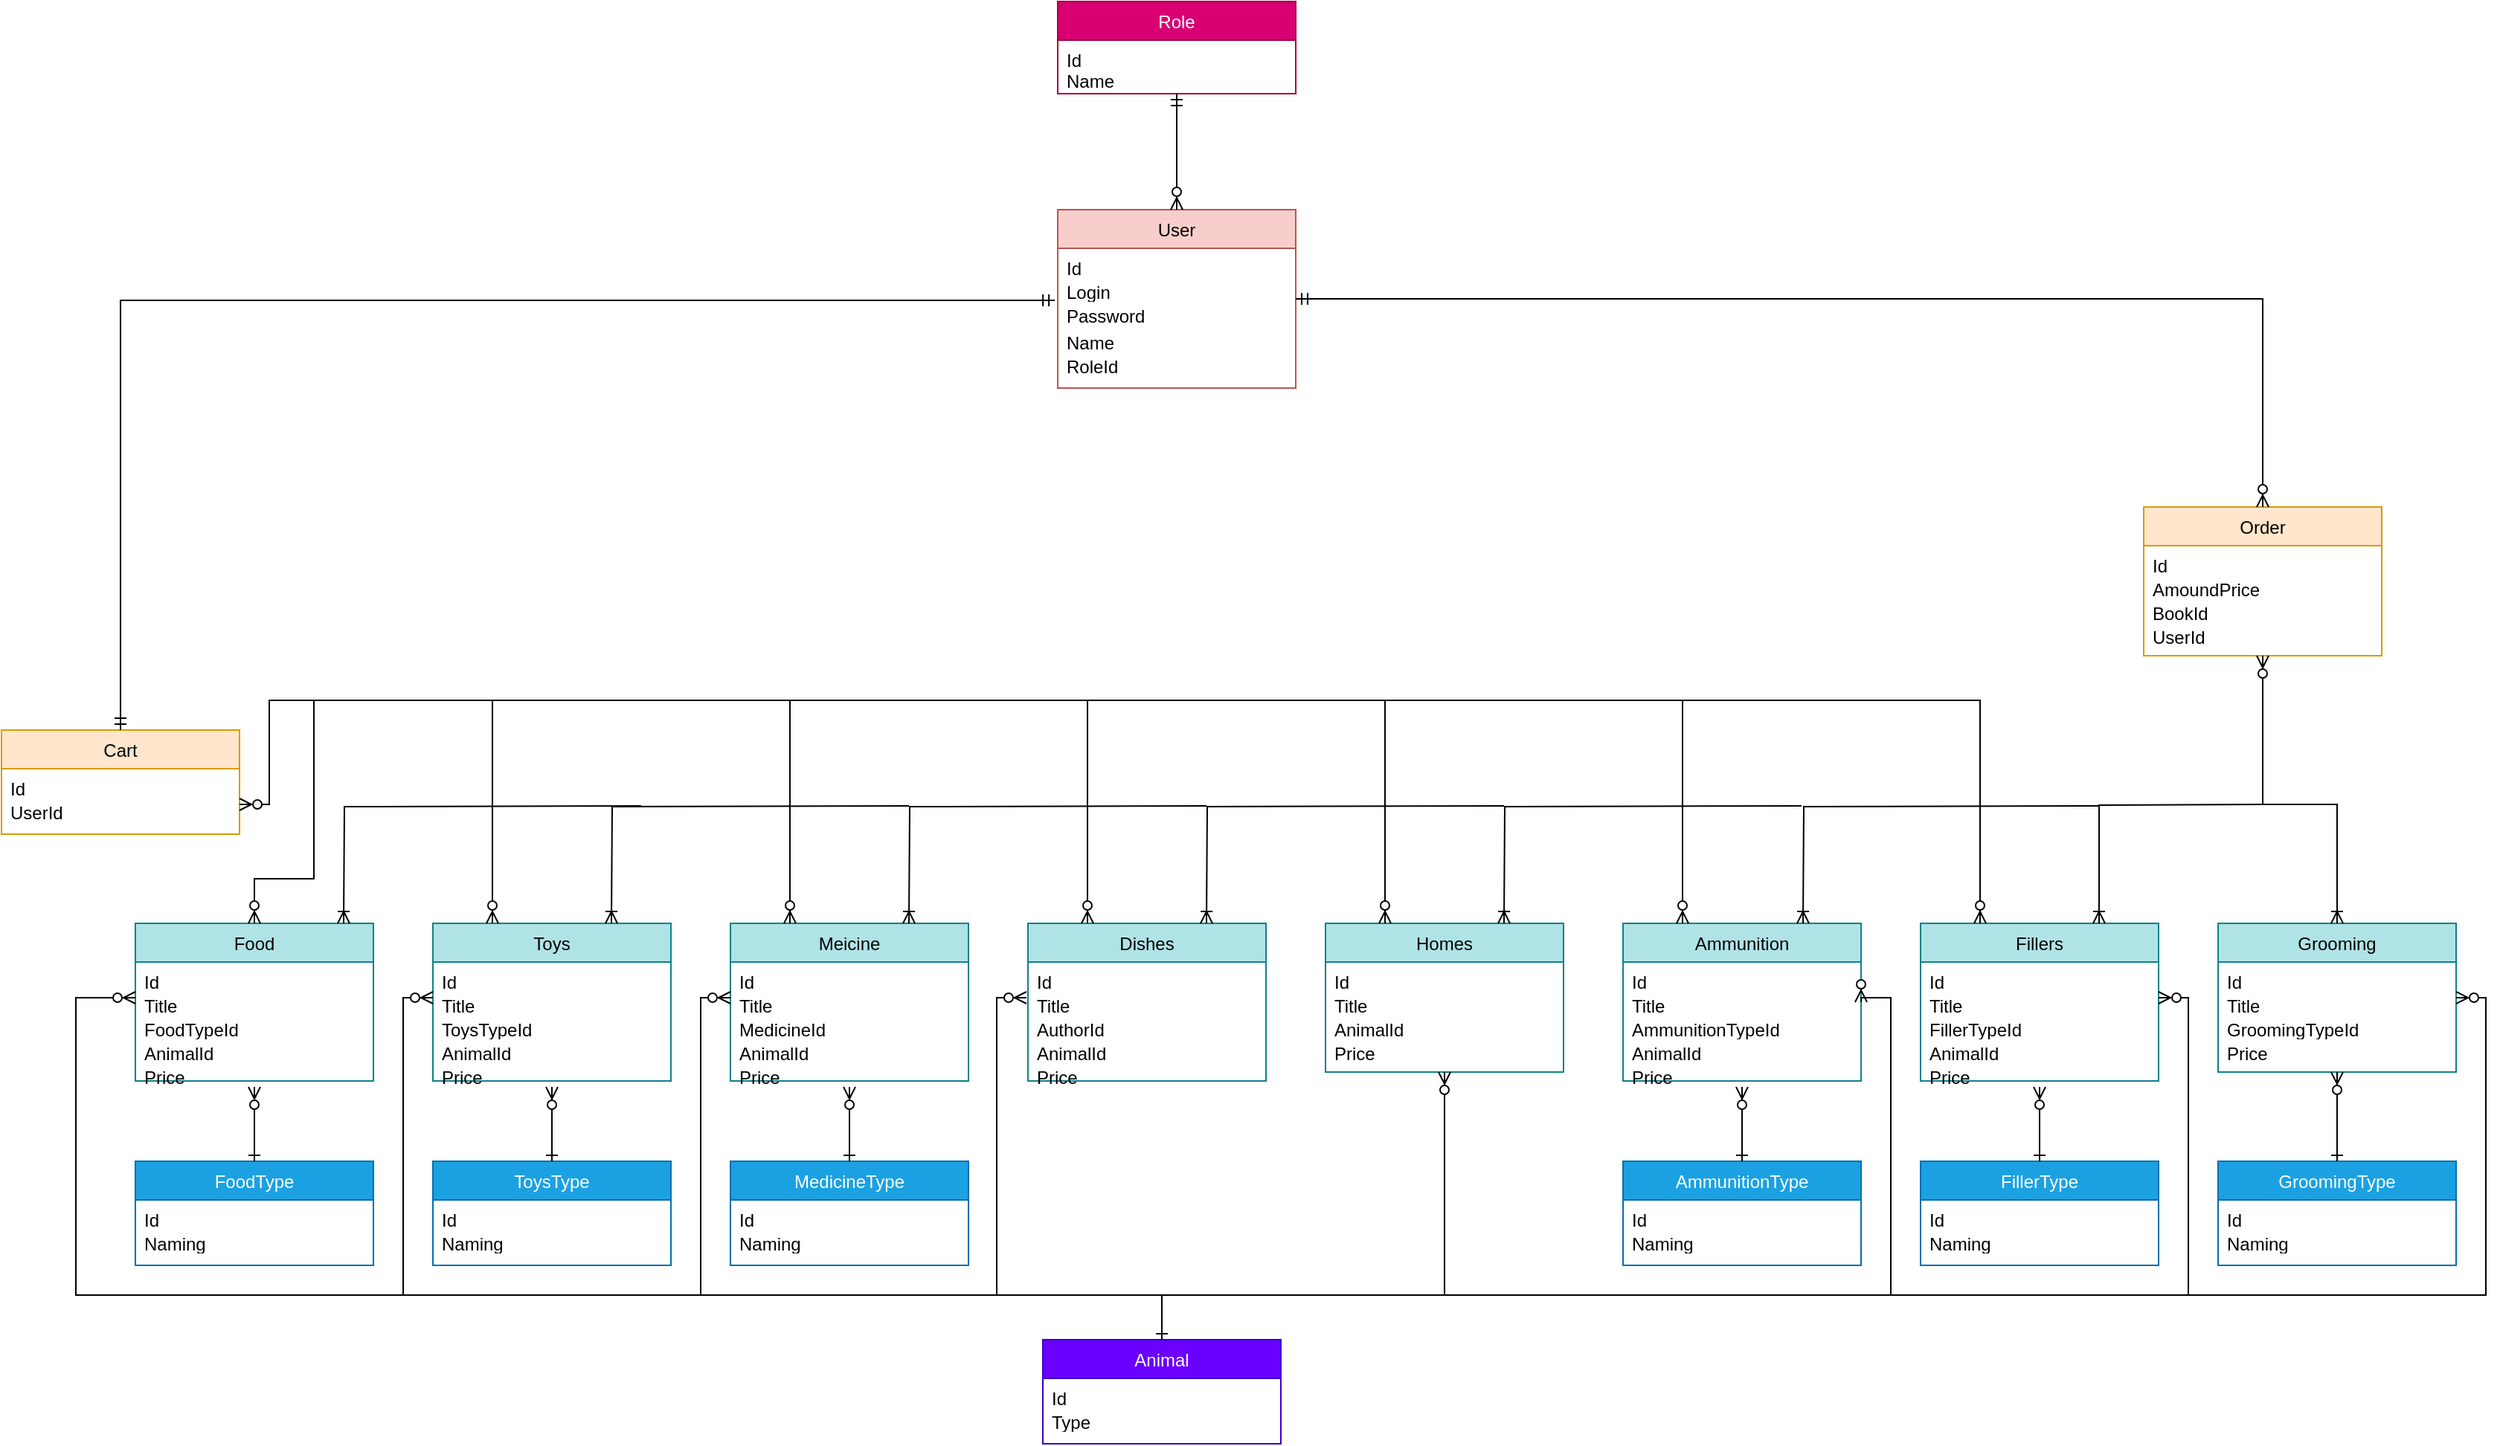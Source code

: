 <mxfile version="21.7.5" type="device">
  <diagram id="C5RBs43oDa-KdzZeNtuy" name="Page-1">
    <mxGraphModel dx="1369" dy="780" grid="1" gridSize="10" guides="1" tooltips="1" connect="1" arrows="1" fold="1" page="1" pageScale="1" pageWidth="827" pageHeight="1169" math="0" shadow="0">
      <root>
        <mxCell id="WIyWlLk6GJQsqaUBKTNV-0" />
        <mxCell id="WIyWlLk6GJQsqaUBKTNV-1" parent="WIyWlLk6GJQsqaUBKTNV-0" />
        <mxCell id="6qb5WNMlD2U8E1ZsG0e4-30" value="User" style="swimlane;fontStyle=0;align=center;verticalAlign=top;childLayout=stackLayout;horizontal=1;startSize=26;horizontalStack=0;resizeParent=1;resizeLast=0;collapsible=1;marginBottom=0;rounded=0;shadow=0;strokeWidth=1;fillColor=#f8cecc;strokeColor=#b85450;" parent="WIyWlLk6GJQsqaUBKTNV-1" vertex="1">
          <mxGeometry x="740" y="320" width="160" height="120" as="geometry">
            <mxRectangle x="740" y="320" width="160" height="26" as="alternateBounds" />
          </mxGeometry>
        </mxCell>
        <mxCell id="6qb5WNMlD2U8E1ZsG0e4-32" value="Id" style="text;align=left;verticalAlign=top;spacingLeft=4;spacingRight=4;overflow=hidden;rotatable=0;points=[[0,0.5],[1,0.5]];portConstraint=eastwest;rounded=0;shadow=0;html=0;" parent="6qb5WNMlD2U8E1ZsG0e4-30" vertex="1">
          <mxGeometry y="26" width="160" height="16" as="geometry" />
        </mxCell>
        <mxCell id="w7qyRYWylFQH-fB0Ga35-0" value="Login &#xa;" style="text;align=left;verticalAlign=top;spacingLeft=4;spacingRight=4;overflow=hidden;rotatable=0;points=[[0,0.5],[1,0.5]];portConstraint=eastwest;rounded=0;shadow=0;html=0;" parent="6qb5WNMlD2U8E1ZsG0e4-30" vertex="1">
          <mxGeometry y="42" width="160" height="16" as="geometry" />
        </mxCell>
        <mxCell id="6qb5WNMlD2U8E1ZsG0e4-33" value="Password " style="text;align=left;verticalAlign=top;spacingLeft=4;spacingRight=4;overflow=hidden;rotatable=0;points=[[0,0.5],[1,0.5]];portConstraint=eastwest;rounded=0;shadow=0;html=0;" parent="6qb5WNMlD2U8E1ZsG0e4-30" vertex="1">
          <mxGeometry y="58" width="160" height="18" as="geometry" />
        </mxCell>
        <mxCell id="6qb5WNMlD2U8E1ZsG0e4-31" value="Name " style="text;align=left;verticalAlign=top;spacingLeft=4;spacingRight=4;overflow=hidden;rotatable=0;points=[[0,0.5],[1,0.5]];portConstraint=eastwest;" parent="6qb5WNMlD2U8E1ZsG0e4-30" vertex="1">
          <mxGeometry y="76" width="160" height="16" as="geometry" />
        </mxCell>
        <mxCell id="fyuA9UxaWJt7U_arlxt_-5" value="RoleId&#xa;" style="text;align=left;verticalAlign=top;spacingLeft=4;spacingRight=4;overflow=hidden;rotatable=0;points=[[0,0.5],[1,0.5]];portConstraint=eastwest;" parent="6qb5WNMlD2U8E1ZsG0e4-30" vertex="1">
          <mxGeometry y="92" width="160" height="16" as="geometry" />
        </mxCell>
        <mxCell id="w7qyRYWylFQH-fB0Ga35-13" value="Order" style="swimlane;fontStyle=0;align=center;verticalAlign=top;childLayout=stackLayout;horizontal=1;startSize=26;horizontalStack=0;resizeParent=1;resizeLast=0;collapsible=1;marginBottom=0;rounded=0;shadow=0;strokeWidth=1;fillColor=#ffe6cc;strokeColor=#d79b00;" parent="WIyWlLk6GJQsqaUBKTNV-1" vertex="1">
          <mxGeometry x="1470" y="520" width="160" height="100" as="geometry">
            <mxRectangle x="520" y="499" width="160" height="26" as="alternateBounds" />
          </mxGeometry>
        </mxCell>
        <mxCell id="w7qyRYWylFQH-fB0Ga35-14" value="Id" style="text;align=left;verticalAlign=top;spacingLeft=4;spacingRight=4;overflow=hidden;rotatable=0;points=[[0,0.5],[1,0.5]];portConstraint=eastwest;rounded=0;shadow=0;html=0;" parent="w7qyRYWylFQH-fB0Ga35-13" vertex="1">
          <mxGeometry y="26" width="160" height="16" as="geometry" />
        </mxCell>
        <mxCell id="w7qyRYWylFQH-fB0Ga35-15" value="AmoundPrice" style="text;align=left;verticalAlign=top;spacingLeft=4;spacingRight=4;overflow=hidden;rotatable=0;points=[[0,0.5],[1,0.5]];portConstraint=eastwest;rounded=0;shadow=0;html=0;" parent="w7qyRYWylFQH-fB0Ga35-13" vertex="1">
          <mxGeometry y="42" width="160" height="16" as="geometry" />
        </mxCell>
        <mxCell id="w7qyRYWylFQH-fB0Ga35-17" value="BookId" style="text;align=left;verticalAlign=top;spacingLeft=4;spacingRight=4;overflow=hidden;rotatable=0;points=[[0,0.5],[1,0.5]];portConstraint=eastwest;rounded=0;shadow=0;html=0;" parent="w7qyRYWylFQH-fB0Ga35-13" vertex="1">
          <mxGeometry y="58" width="160" height="16" as="geometry" />
        </mxCell>
        <mxCell id="w7qyRYWylFQH-fB0Ga35-18" value="UserId" style="text;align=left;verticalAlign=top;spacingLeft=4;spacingRight=4;overflow=hidden;rotatable=0;points=[[0,0.5],[1,0.5]];portConstraint=eastwest;rounded=0;shadow=0;html=0;" parent="w7qyRYWylFQH-fB0Ga35-13" vertex="1">
          <mxGeometry y="74" width="160" height="20" as="geometry" />
        </mxCell>
        <mxCell id="w7qyRYWylFQH-fB0Ga35-33" value="Food" style="swimlane;fontStyle=0;align=center;verticalAlign=top;childLayout=stackLayout;horizontal=1;startSize=26;horizontalStack=0;resizeParent=1;resizeLast=0;collapsible=1;marginBottom=0;rounded=0;shadow=0;strokeWidth=1;fillColor=#b0e3e6;strokeColor=#0e8088;" parent="WIyWlLk6GJQsqaUBKTNV-1" vertex="1">
          <mxGeometry x="120" y="800" width="160" height="106" as="geometry">
            <mxRectangle x="740" y="660" width="160" height="26" as="alternateBounds" />
          </mxGeometry>
        </mxCell>
        <mxCell id="w7qyRYWylFQH-fB0Ga35-34" value="Id" style="text;align=left;verticalAlign=top;spacingLeft=4;spacingRight=4;overflow=hidden;rotatable=0;points=[[0,0.5],[1,0.5]];portConstraint=eastwest;rounded=0;shadow=0;html=0;" parent="w7qyRYWylFQH-fB0Ga35-33" vertex="1">
          <mxGeometry y="26" width="160" height="16" as="geometry" />
        </mxCell>
        <mxCell id="w7qyRYWylFQH-fB0Ga35-35" value="Title" style="text;align=left;verticalAlign=top;spacingLeft=4;spacingRight=4;overflow=hidden;rotatable=0;points=[[0,0.5],[1,0.5]];portConstraint=eastwest;rounded=0;shadow=0;html=0;" parent="w7qyRYWylFQH-fB0Ga35-33" vertex="1">
          <mxGeometry y="42" width="160" height="16" as="geometry" />
        </mxCell>
        <mxCell id="w7qyRYWylFQH-fB0Ga35-36" value="FoodTypeId" style="text;align=left;verticalAlign=top;spacingLeft=4;spacingRight=4;overflow=hidden;rotatable=0;points=[[0,0.5],[1,0.5]];portConstraint=eastwest;rounded=0;shadow=0;html=0;" parent="w7qyRYWylFQH-fB0Ga35-33" vertex="1">
          <mxGeometry y="58" width="160" height="16" as="geometry" />
        </mxCell>
        <mxCell id="w7qyRYWylFQH-fB0Ga35-37" value="AnimalId" style="text;align=left;verticalAlign=top;spacingLeft=4;spacingRight=4;overflow=hidden;rotatable=0;points=[[0,0.5],[1,0.5]];portConstraint=eastwest;rounded=0;shadow=0;html=0;" parent="w7qyRYWylFQH-fB0Ga35-33" vertex="1">
          <mxGeometry y="74" width="160" height="16" as="geometry" />
        </mxCell>
        <mxCell id="VpY8d44TNYaPiwda6EWH-6" value="Price" style="text;align=left;verticalAlign=top;spacingLeft=4;spacingRight=4;overflow=hidden;rotatable=0;points=[[0,0.5],[1,0.5]];portConstraint=eastwest;rounded=0;shadow=0;html=0;" vertex="1" parent="w7qyRYWylFQH-fB0Ga35-33">
          <mxGeometry y="90" width="160" height="16" as="geometry" />
        </mxCell>
        <mxCell id="w7qyRYWylFQH-fB0Ga35-44" value="Cart" style="swimlane;fontStyle=0;align=center;verticalAlign=top;childLayout=stackLayout;horizontal=1;startSize=26;horizontalStack=0;resizeParent=1;resizeLast=0;collapsible=1;marginBottom=0;rounded=0;shadow=0;strokeWidth=1;fillColor=#ffe6cc;strokeColor=#d79b00;" parent="WIyWlLk6GJQsqaUBKTNV-1" vertex="1">
          <mxGeometry x="30" y="670" width="160" height="70" as="geometry">
            <mxRectangle x="230" y="140" width="160" height="26" as="alternateBounds" />
          </mxGeometry>
        </mxCell>
        <mxCell id="w7qyRYWylFQH-fB0Ga35-45" value="Id" style="text;align=left;verticalAlign=top;spacingLeft=4;spacingRight=4;overflow=hidden;rotatable=0;points=[[0,0.5],[1,0.5]];portConstraint=eastwest;rounded=0;shadow=0;html=0;" parent="w7qyRYWylFQH-fB0Ga35-44" vertex="1">
          <mxGeometry y="26" width="160" height="16" as="geometry" />
        </mxCell>
        <mxCell id="w7qyRYWylFQH-fB0Ga35-49" value="UserId" style="text;align=left;verticalAlign=top;spacingLeft=4;spacingRight=4;overflow=hidden;rotatable=0;points=[[0,0.5],[1,0.5]];portConstraint=eastwest;rounded=0;shadow=0;html=0;" parent="w7qyRYWylFQH-fB0Ga35-44" vertex="1">
          <mxGeometry y="42" width="160" height="16" as="geometry" />
        </mxCell>
        <mxCell id="fyuA9UxaWJt7U_arlxt_-2" value="Role" style="swimlane;fontStyle=0;align=center;verticalAlign=top;childLayout=stackLayout;horizontal=1;startSize=26;horizontalStack=0;resizeParent=1;resizeLast=0;collapsible=1;marginBottom=0;rounded=0;shadow=0;strokeWidth=1;fillColor=#d80073;strokeColor=#A50040;fontColor=#ffffff;" parent="WIyWlLk6GJQsqaUBKTNV-1" vertex="1">
          <mxGeometry x="740" y="180" width="160" height="62" as="geometry">
            <mxRectangle x="990" y="387" width="160" height="26" as="alternateBounds" />
          </mxGeometry>
        </mxCell>
        <mxCell id="fyuA9UxaWJt7U_arlxt_-3" value="Id" style="text;align=left;verticalAlign=top;spacingLeft=4;spacingRight=4;overflow=hidden;rotatable=0;points=[[0,0.5],[1,0.5]];portConstraint=eastwest;rounded=0;shadow=0;html=0;" parent="fyuA9UxaWJt7U_arlxt_-2" vertex="1">
          <mxGeometry y="26" width="160" height="14" as="geometry" />
        </mxCell>
        <mxCell id="fyuA9UxaWJt7U_arlxt_-4" value="Name " style="text;align=left;verticalAlign=top;spacingLeft=4;spacingRight=4;overflow=hidden;rotatable=0;points=[[0,0.5],[1,0.5]];portConstraint=eastwest;" parent="fyuA9UxaWJt7U_arlxt_-2" vertex="1">
          <mxGeometry y="40" width="160" height="16" as="geometry" />
        </mxCell>
        <mxCell id="fyuA9UxaWJt7U_arlxt_-6" value="" style="edgeStyle=elbowEdgeStyle;fontSize=12;html=1;endArrow=ERzeroToMany;startArrow=ERmandOne;rounded=0;entryX=0.5;entryY=0;entryDx=0;entryDy=0;exitX=0.5;exitY=1;exitDx=0;exitDy=0;" parent="WIyWlLk6GJQsqaUBKTNV-1" source="fyuA9UxaWJt7U_arlxt_-2" target="6qb5WNMlD2U8E1ZsG0e4-30" edge="1">
          <mxGeometry width="100" height="100" relative="1" as="geometry">
            <mxPoint x="990" y="431" as="sourcePoint" />
            <mxPoint x="900" y="430" as="targetPoint" />
            <Array as="points">
              <mxPoint x="820" y="280" />
            </Array>
          </mxGeometry>
        </mxCell>
        <mxCell id="PgJww2WzNL4B_Ec54gMQ-0" value="Fillers" style="swimlane;fontStyle=0;align=center;verticalAlign=top;childLayout=stackLayout;horizontal=1;startSize=26;horizontalStack=0;resizeParent=1;resizeLast=0;collapsible=1;marginBottom=0;rounded=0;shadow=0;strokeWidth=1;fillColor=#b0e3e6;strokeColor=#0e8088;" parent="WIyWlLk6GJQsqaUBKTNV-1" vertex="1">
          <mxGeometry x="1320" y="800" width="160" height="106" as="geometry">
            <mxRectangle x="740" y="660" width="160" height="26" as="alternateBounds" />
          </mxGeometry>
        </mxCell>
        <mxCell id="PgJww2WzNL4B_Ec54gMQ-1" value="Id" style="text;align=left;verticalAlign=top;spacingLeft=4;spacingRight=4;overflow=hidden;rotatable=0;points=[[0,0.5],[1,0.5]];portConstraint=eastwest;rounded=0;shadow=0;html=0;" parent="PgJww2WzNL4B_Ec54gMQ-0" vertex="1">
          <mxGeometry y="26" width="160" height="16" as="geometry" />
        </mxCell>
        <mxCell id="PgJww2WzNL4B_Ec54gMQ-2" value="Title" style="text;align=left;verticalAlign=top;spacingLeft=4;spacingRight=4;overflow=hidden;rotatable=0;points=[[0,0.5],[1,0.5]];portConstraint=eastwest;rounded=0;shadow=0;html=0;" parent="PgJww2WzNL4B_Ec54gMQ-0" vertex="1">
          <mxGeometry y="42" width="160" height="16" as="geometry" />
        </mxCell>
        <mxCell id="PgJww2WzNL4B_Ec54gMQ-3" value="FillerTypeId" style="text;align=left;verticalAlign=top;spacingLeft=4;spacingRight=4;overflow=hidden;rotatable=0;points=[[0,0.5],[1,0.5]];portConstraint=eastwest;rounded=0;shadow=0;html=0;" parent="PgJww2WzNL4B_Ec54gMQ-0" vertex="1">
          <mxGeometry y="58" width="160" height="16" as="geometry" />
        </mxCell>
        <mxCell id="PgJww2WzNL4B_Ec54gMQ-4" value="AnimalId" style="text;align=left;verticalAlign=top;spacingLeft=4;spacingRight=4;overflow=hidden;rotatable=0;points=[[0,0.5],[1,0.5]];portConstraint=eastwest;rounded=0;shadow=0;html=0;" parent="PgJww2WzNL4B_Ec54gMQ-0" vertex="1">
          <mxGeometry y="74" width="160" height="16" as="geometry" />
        </mxCell>
        <mxCell id="VpY8d44TNYaPiwda6EWH-0" value="Price" style="text;align=left;verticalAlign=top;spacingLeft=4;spacingRight=4;overflow=hidden;rotatable=0;points=[[0,0.5],[1,0.5]];portConstraint=eastwest;rounded=0;shadow=0;html=0;" vertex="1" parent="PgJww2WzNL4B_Ec54gMQ-0">
          <mxGeometry y="90" width="160" height="16" as="geometry" />
        </mxCell>
        <mxCell id="PgJww2WzNL4B_Ec54gMQ-5" value="Toys" style="swimlane;fontStyle=0;align=center;verticalAlign=top;childLayout=stackLayout;horizontal=1;startSize=26;horizontalStack=0;resizeParent=1;resizeLast=0;collapsible=1;marginBottom=0;rounded=0;shadow=0;strokeWidth=1;fillColor=#b0e3e6;strokeColor=#0e8088;" parent="WIyWlLk6GJQsqaUBKTNV-1" vertex="1">
          <mxGeometry x="320" y="800" width="160" height="106" as="geometry">
            <mxRectangle x="740" y="660" width="160" height="26" as="alternateBounds" />
          </mxGeometry>
        </mxCell>
        <mxCell id="PgJww2WzNL4B_Ec54gMQ-6" value="Id" style="text;align=left;verticalAlign=top;spacingLeft=4;spacingRight=4;overflow=hidden;rotatable=0;points=[[0,0.5],[1,0.5]];portConstraint=eastwest;rounded=0;shadow=0;html=0;" parent="PgJww2WzNL4B_Ec54gMQ-5" vertex="1">
          <mxGeometry y="26" width="160" height="16" as="geometry" />
        </mxCell>
        <mxCell id="PgJww2WzNL4B_Ec54gMQ-7" value="Title" style="text;align=left;verticalAlign=top;spacingLeft=4;spacingRight=4;overflow=hidden;rotatable=0;points=[[0,0.5],[1,0.5]];portConstraint=eastwest;rounded=0;shadow=0;html=0;" parent="PgJww2WzNL4B_Ec54gMQ-5" vertex="1">
          <mxGeometry y="42" width="160" height="16" as="geometry" />
        </mxCell>
        <mxCell id="PgJww2WzNL4B_Ec54gMQ-8" value="ToysTypeId" style="text;align=left;verticalAlign=top;spacingLeft=4;spacingRight=4;overflow=hidden;rotatable=0;points=[[0,0.5],[1,0.5]];portConstraint=eastwest;rounded=0;shadow=0;html=0;" parent="PgJww2WzNL4B_Ec54gMQ-5" vertex="1">
          <mxGeometry y="58" width="160" height="16" as="geometry" />
        </mxCell>
        <mxCell id="PgJww2WzNL4B_Ec54gMQ-9" value="AnimalId" style="text;align=left;verticalAlign=top;spacingLeft=4;spacingRight=4;overflow=hidden;rotatable=0;points=[[0,0.5],[1,0.5]];portConstraint=eastwest;rounded=0;shadow=0;html=0;" parent="PgJww2WzNL4B_Ec54gMQ-5" vertex="1">
          <mxGeometry y="74" width="160" height="16" as="geometry" />
        </mxCell>
        <mxCell id="VpY8d44TNYaPiwda6EWH-5" value="Price" style="text;align=left;verticalAlign=top;spacingLeft=4;spacingRight=4;overflow=hidden;rotatable=0;points=[[0,0.5],[1,0.5]];portConstraint=eastwest;rounded=0;shadow=0;html=0;" vertex="1" parent="PgJww2WzNL4B_Ec54gMQ-5">
          <mxGeometry y="90" width="160" height="16" as="geometry" />
        </mxCell>
        <mxCell id="PgJww2WzNL4B_Ec54gMQ-10" value="Meicine" style="swimlane;fontStyle=0;align=center;verticalAlign=top;childLayout=stackLayout;horizontal=1;startSize=26;horizontalStack=0;resizeParent=1;resizeLast=0;collapsible=1;marginBottom=0;rounded=0;shadow=0;strokeWidth=1;fillColor=#b0e3e6;strokeColor=#0e8088;" parent="WIyWlLk6GJQsqaUBKTNV-1" vertex="1">
          <mxGeometry x="520" y="800" width="160" height="106" as="geometry">
            <mxRectangle x="740" y="660" width="160" height="26" as="alternateBounds" />
          </mxGeometry>
        </mxCell>
        <mxCell id="PgJww2WzNL4B_Ec54gMQ-11" value="Id" style="text;align=left;verticalAlign=top;spacingLeft=4;spacingRight=4;overflow=hidden;rotatable=0;points=[[0,0.5],[1,0.5]];portConstraint=eastwest;rounded=0;shadow=0;html=0;" parent="PgJww2WzNL4B_Ec54gMQ-10" vertex="1">
          <mxGeometry y="26" width="160" height="16" as="geometry" />
        </mxCell>
        <mxCell id="PgJww2WzNL4B_Ec54gMQ-12" value="Title" style="text;align=left;verticalAlign=top;spacingLeft=4;spacingRight=4;overflow=hidden;rotatable=0;points=[[0,0.5],[1,0.5]];portConstraint=eastwest;rounded=0;shadow=0;html=0;" parent="PgJww2WzNL4B_Ec54gMQ-10" vertex="1">
          <mxGeometry y="42" width="160" height="16" as="geometry" />
        </mxCell>
        <mxCell id="PgJww2WzNL4B_Ec54gMQ-13" value="MedicineId" style="text;align=left;verticalAlign=top;spacingLeft=4;spacingRight=4;overflow=hidden;rotatable=0;points=[[0,0.5],[1,0.5]];portConstraint=eastwest;rounded=0;shadow=0;html=0;" parent="PgJww2WzNL4B_Ec54gMQ-10" vertex="1">
          <mxGeometry y="58" width="160" height="16" as="geometry" />
        </mxCell>
        <mxCell id="PgJww2WzNL4B_Ec54gMQ-14" value="AnimalId" style="text;align=left;verticalAlign=top;spacingLeft=4;spacingRight=4;overflow=hidden;rotatable=0;points=[[0,0.5],[1,0.5]];portConstraint=eastwest;rounded=0;shadow=0;html=0;" parent="PgJww2WzNL4B_Ec54gMQ-10" vertex="1">
          <mxGeometry y="74" width="160" height="16" as="geometry" />
        </mxCell>
        <mxCell id="VpY8d44TNYaPiwda6EWH-4" value="Price" style="text;align=left;verticalAlign=top;spacingLeft=4;spacingRight=4;overflow=hidden;rotatable=0;points=[[0,0.5],[1,0.5]];portConstraint=eastwest;rounded=0;shadow=0;html=0;" vertex="1" parent="PgJww2WzNL4B_Ec54gMQ-10">
          <mxGeometry y="90" width="160" height="16" as="geometry" />
        </mxCell>
        <mxCell id="PgJww2WzNL4B_Ec54gMQ-15" value="Dishes" style="swimlane;fontStyle=0;align=center;verticalAlign=top;childLayout=stackLayout;horizontal=1;startSize=26;horizontalStack=0;resizeParent=1;resizeLast=0;collapsible=1;marginBottom=0;rounded=0;shadow=0;strokeWidth=1;fillColor=#b0e3e6;strokeColor=#0e8088;" parent="WIyWlLk6GJQsqaUBKTNV-1" vertex="1">
          <mxGeometry x="720" y="800" width="160" height="106" as="geometry">
            <mxRectangle x="740" y="660" width="160" height="26" as="alternateBounds" />
          </mxGeometry>
        </mxCell>
        <mxCell id="PgJww2WzNL4B_Ec54gMQ-16" value="Id" style="text;align=left;verticalAlign=top;spacingLeft=4;spacingRight=4;overflow=hidden;rotatable=0;points=[[0,0.5],[1,0.5]];portConstraint=eastwest;rounded=0;shadow=0;html=0;" parent="PgJww2WzNL4B_Ec54gMQ-15" vertex="1">
          <mxGeometry y="26" width="160" height="16" as="geometry" />
        </mxCell>
        <mxCell id="PgJww2WzNL4B_Ec54gMQ-17" value="Title" style="text;align=left;verticalAlign=top;spacingLeft=4;spacingRight=4;overflow=hidden;rotatable=0;points=[[0,0.5],[1,0.5]];portConstraint=eastwest;rounded=0;shadow=0;html=0;" parent="PgJww2WzNL4B_Ec54gMQ-15" vertex="1">
          <mxGeometry y="42" width="160" height="16" as="geometry" />
        </mxCell>
        <mxCell id="PgJww2WzNL4B_Ec54gMQ-18" value="AuthorId" style="text;align=left;verticalAlign=top;spacingLeft=4;spacingRight=4;overflow=hidden;rotatable=0;points=[[0,0.5],[1,0.5]];portConstraint=eastwest;rounded=0;shadow=0;html=0;" parent="PgJww2WzNL4B_Ec54gMQ-15" vertex="1">
          <mxGeometry y="58" width="160" height="16" as="geometry" />
        </mxCell>
        <mxCell id="PgJww2WzNL4B_Ec54gMQ-19" value="AnimalId" style="text;align=left;verticalAlign=top;spacingLeft=4;spacingRight=4;overflow=hidden;rotatable=0;points=[[0,0.5],[1,0.5]];portConstraint=eastwest;rounded=0;shadow=0;html=0;" parent="PgJww2WzNL4B_Ec54gMQ-15" vertex="1">
          <mxGeometry y="74" width="160" height="16" as="geometry" />
        </mxCell>
        <mxCell id="VpY8d44TNYaPiwda6EWH-3" value="Price" style="text;align=left;verticalAlign=top;spacingLeft=4;spacingRight=4;overflow=hidden;rotatable=0;points=[[0,0.5],[1,0.5]];portConstraint=eastwest;rounded=0;shadow=0;html=0;" vertex="1" parent="PgJww2WzNL4B_Ec54gMQ-15">
          <mxGeometry y="90" width="160" height="16" as="geometry" />
        </mxCell>
        <mxCell id="PgJww2WzNL4B_Ec54gMQ-20" value="Homes" style="swimlane;fontStyle=0;align=center;verticalAlign=top;childLayout=stackLayout;horizontal=1;startSize=26;horizontalStack=0;resizeParent=1;resizeLast=0;collapsible=1;marginBottom=0;rounded=0;shadow=0;strokeWidth=1;fillColor=#b0e3e6;strokeColor=#0e8088;" parent="WIyWlLk6GJQsqaUBKTNV-1" vertex="1">
          <mxGeometry x="920" y="800" width="160" height="100" as="geometry">
            <mxRectangle x="740" y="660" width="160" height="26" as="alternateBounds" />
          </mxGeometry>
        </mxCell>
        <mxCell id="PgJww2WzNL4B_Ec54gMQ-21" value="Id" style="text;align=left;verticalAlign=top;spacingLeft=4;spacingRight=4;overflow=hidden;rotatable=0;points=[[0,0.5],[1,0.5]];portConstraint=eastwest;rounded=0;shadow=0;html=0;" parent="PgJww2WzNL4B_Ec54gMQ-20" vertex="1">
          <mxGeometry y="26" width="160" height="16" as="geometry" />
        </mxCell>
        <mxCell id="PgJww2WzNL4B_Ec54gMQ-22" value="Title" style="text;align=left;verticalAlign=top;spacingLeft=4;spacingRight=4;overflow=hidden;rotatable=0;points=[[0,0.5],[1,0.5]];portConstraint=eastwest;rounded=0;shadow=0;html=0;" parent="PgJww2WzNL4B_Ec54gMQ-20" vertex="1">
          <mxGeometry y="42" width="160" height="16" as="geometry" />
        </mxCell>
        <mxCell id="PgJww2WzNL4B_Ec54gMQ-24" value="AnimalId" style="text;align=left;verticalAlign=top;spacingLeft=4;spacingRight=4;overflow=hidden;rotatable=0;points=[[0,0.5],[1,0.5]];portConstraint=eastwest;rounded=0;shadow=0;html=0;" parent="PgJww2WzNL4B_Ec54gMQ-20" vertex="1">
          <mxGeometry y="58" width="160" height="16" as="geometry" />
        </mxCell>
        <mxCell id="VpY8d44TNYaPiwda6EWH-1" value="Price" style="text;align=left;verticalAlign=top;spacingLeft=4;spacingRight=4;overflow=hidden;rotatable=0;points=[[0,0.5],[1,0.5]];portConstraint=eastwest;rounded=0;shadow=0;html=0;" vertex="1" parent="PgJww2WzNL4B_Ec54gMQ-20">
          <mxGeometry y="74" width="160" height="16" as="geometry" />
        </mxCell>
        <mxCell id="PgJww2WzNL4B_Ec54gMQ-25" value="Ammunition" style="swimlane;fontStyle=0;align=center;verticalAlign=top;childLayout=stackLayout;horizontal=1;startSize=26;horizontalStack=0;resizeParent=1;resizeLast=0;collapsible=1;marginBottom=0;rounded=0;shadow=0;strokeWidth=1;fillColor=#b0e3e6;strokeColor=#0e8088;" parent="WIyWlLk6GJQsqaUBKTNV-1" vertex="1">
          <mxGeometry x="1120" y="800" width="160" height="106" as="geometry">
            <mxRectangle x="740" y="660" width="160" height="26" as="alternateBounds" />
          </mxGeometry>
        </mxCell>
        <mxCell id="PgJww2WzNL4B_Ec54gMQ-26" value="Id" style="text;align=left;verticalAlign=top;spacingLeft=4;spacingRight=4;overflow=hidden;rotatable=0;points=[[0,0.5],[1,0.5]];portConstraint=eastwest;rounded=0;shadow=0;html=0;" parent="PgJww2WzNL4B_Ec54gMQ-25" vertex="1">
          <mxGeometry y="26" width="160" height="16" as="geometry" />
        </mxCell>
        <mxCell id="PgJww2WzNL4B_Ec54gMQ-27" value="Title" style="text;align=left;verticalAlign=top;spacingLeft=4;spacingRight=4;overflow=hidden;rotatable=0;points=[[0,0.5],[1,0.5]];portConstraint=eastwest;rounded=0;shadow=0;html=0;" parent="PgJww2WzNL4B_Ec54gMQ-25" vertex="1">
          <mxGeometry y="42" width="160" height="16" as="geometry" />
        </mxCell>
        <mxCell id="PgJww2WzNL4B_Ec54gMQ-28" value="AmmunitionTypeId" style="text;align=left;verticalAlign=top;spacingLeft=4;spacingRight=4;overflow=hidden;rotatable=0;points=[[0,0.5],[1,0.5]];portConstraint=eastwest;rounded=0;shadow=0;html=0;" parent="PgJww2WzNL4B_Ec54gMQ-25" vertex="1">
          <mxGeometry y="58" width="160" height="16" as="geometry" />
        </mxCell>
        <mxCell id="PgJww2WzNL4B_Ec54gMQ-29" value="AnimalId" style="text;align=left;verticalAlign=top;spacingLeft=4;spacingRight=4;overflow=hidden;rotatable=0;points=[[0,0.5],[1,0.5]];portConstraint=eastwest;rounded=0;shadow=0;html=0;" parent="PgJww2WzNL4B_Ec54gMQ-25" vertex="1">
          <mxGeometry y="74" width="160" height="16" as="geometry" />
        </mxCell>
        <mxCell id="VpY8d44TNYaPiwda6EWH-2" value="Price" style="text;align=left;verticalAlign=top;spacingLeft=4;spacingRight=4;overflow=hidden;rotatable=0;points=[[0,0.5],[1,0.5]];portConstraint=eastwest;rounded=0;shadow=0;html=0;" vertex="1" parent="PgJww2WzNL4B_Ec54gMQ-25">
          <mxGeometry y="90" width="160" height="16" as="geometry" />
        </mxCell>
        <mxCell id="PgJww2WzNL4B_Ec54gMQ-30" value="Grooming" style="swimlane;fontStyle=0;align=center;verticalAlign=top;childLayout=stackLayout;horizontal=1;startSize=26;horizontalStack=0;resizeParent=1;resizeLast=0;collapsible=1;marginBottom=0;rounded=0;shadow=0;strokeWidth=1;fillColor=#b0e3e6;strokeColor=#0e8088;" parent="WIyWlLk6GJQsqaUBKTNV-1" vertex="1">
          <mxGeometry x="1520" y="800" width="160" height="100" as="geometry">
            <mxRectangle x="740" y="660" width="160" height="26" as="alternateBounds" />
          </mxGeometry>
        </mxCell>
        <mxCell id="PgJww2WzNL4B_Ec54gMQ-31" value="Id" style="text;align=left;verticalAlign=top;spacingLeft=4;spacingRight=4;overflow=hidden;rotatable=0;points=[[0,0.5],[1,0.5]];portConstraint=eastwest;rounded=0;shadow=0;html=0;" parent="PgJww2WzNL4B_Ec54gMQ-30" vertex="1">
          <mxGeometry y="26" width="160" height="16" as="geometry" />
        </mxCell>
        <mxCell id="PgJww2WzNL4B_Ec54gMQ-32" value="Title" style="text;align=left;verticalAlign=top;spacingLeft=4;spacingRight=4;overflow=hidden;rotatable=0;points=[[0,0.5],[1,0.5]];portConstraint=eastwest;rounded=0;shadow=0;html=0;" parent="PgJww2WzNL4B_Ec54gMQ-30" vertex="1">
          <mxGeometry y="42" width="160" height="16" as="geometry" />
        </mxCell>
        <mxCell id="PgJww2WzNL4B_Ec54gMQ-33" value="GroomingTypeId" style="text;align=left;verticalAlign=top;spacingLeft=4;spacingRight=4;overflow=hidden;rotatable=0;points=[[0,0.5],[1,0.5]];portConstraint=eastwest;rounded=0;shadow=0;html=0;" parent="PgJww2WzNL4B_Ec54gMQ-30" vertex="1">
          <mxGeometry y="58" width="160" height="16" as="geometry" />
        </mxCell>
        <mxCell id="PgJww2WzNL4B_Ec54gMQ-34" value="Price" style="text;align=left;verticalAlign=top;spacingLeft=4;spacingRight=4;overflow=hidden;rotatable=0;points=[[0,0.5],[1,0.5]];portConstraint=eastwest;rounded=0;shadow=0;html=0;" parent="PgJww2WzNL4B_Ec54gMQ-30" vertex="1">
          <mxGeometry y="74" width="160" height="16" as="geometry" />
        </mxCell>
        <mxCell id="PgJww2WzNL4B_Ec54gMQ-35" value="GroomingType" style="swimlane;fontStyle=0;align=center;verticalAlign=top;childLayout=stackLayout;horizontal=1;startSize=26;horizontalStack=0;resizeParent=1;resizeLast=0;collapsible=1;marginBottom=0;rounded=0;shadow=0;strokeWidth=1;fillColor=#1ba1e2;strokeColor=#006EAF;fontColor=#ffffff;" parent="WIyWlLk6GJQsqaUBKTNV-1" vertex="1">
          <mxGeometry x="1520" y="960" width="160" height="70" as="geometry">
            <mxRectangle x="230" y="140" width="160" height="26" as="alternateBounds" />
          </mxGeometry>
        </mxCell>
        <mxCell id="PgJww2WzNL4B_Ec54gMQ-36" value="Id" style="text;align=left;verticalAlign=top;spacingLeft=4;spacingRight=4;overflow=hidden;rotatable=0;points=[[0,0.5],[1,0.5]];portConstraint=eastwest;rounded=0;shadow=0;html=0;" parent="PgJww2WzNL4B_Ec54gMQ-35" vertex="1">
          <mxGeometry y="26" width="160" height="16" as="geometry" />
        </mxCell>
        <mxCell id="PgJww2WzNL4B_Ec54gMQ-37" value="Naming" style="text;align=left;verticalAlign=top;spacingLeft=4;spacingRight=4;overflow=hidden;rotatable=0;points=[[0,0.5],[1,0.5]];portConstraint=eastwest;rounded=0;shadow=0;html=0;" parent="PgJww2WzNL4B_Ec54gMQ-35" vertex="1">
          <mxGeometry y="42" width="160" height="16" as="geometry" />
        </mxCell>
        <mxCell id="PgJww2WzNL4B_Ec54gMQ-38" value="" style="fontSize=12;html=1;endArrow=ERzeroToMany;endFill=1;rounded=0;entryX=0.5;entryY=1;entryDx=0;entryDy=0;" parent="WIyWlLk6GJQsqaUBKTNV-1" edge="1">
          <mxGeometry width="100" height="100" relative="1" as="geometry">
            <mxPoint x="1600" y="940" as="sourcePoint" />
            <mxPoint x="1600" y="900" as="targetPoint" />
          </mxGeometry>
        </mxCell>
        <mxCell id="PgJww2WzNL4B_Ec54gMQ-39" value="" style="fontSize=12;html=1;endArrow=ERone;endFill=1;rounded=0;entryX=0.5;entryY=0;entryDx=0;entryDy=0;" parent="WIyWlLk6GJQsqaUBKTNV-1" target="PgJww2WzNL4B_Ec54gMQ-35" edge="1">
          <mxGeometry width="100" height="100" relative="1" as="geometry">
            <mxPoint x="1600" y="930" as="sourcePoint" />
            <mxPoint x="1740" y="870" as="targetPoint" />
          </mxGeometry>
        </mxCell>
        <mxCell id="PgJww2WzNL4B_Ec54gMQ-40" value="FillerType" style="swimlane;fontStyle=0;align=center;verticalAlign=top;childLayout=stackLayout;horizontal=1;startSize=26;horizontalStack=0;resizeParent=1;resizeLast=0;collapsible=1;marginBottom=0;rounded=0;shadow=0;strokeWidth=1;fillColor=#1ba1e2;strokeColor=#006EAF;fontColor=#ffffff;" parent="WIyWlLk6GJQsqaUBKTNV-1" vertex="1">
          <mxGeometry x="1320" y="960" width="160" height="70" as="geometry">
            <mxRectangle x="230" y="140" width="160" height="26" as="alternateBounds" />
          </mxGeometry>
        </mxCell>
        <mxCell id="PgJww2WzNL4B_Ec54gMQ-41" value="Id" style="text;align=left;verticalAlign=top;spacingLeft=4;spacingRight=4;overflow=hidden;rotatable=0;points=[[0,0.5],[1,0.5]];portConstraint=eastwest;rounded=0;shadow=0;html=0;" parent="PgJww2WzNL4B_Ec54gMQ-40" vertex="1">
          <mxGeometry y="26" width="160" height="16" as="geometry" />
        </mxCell>
        <mxCell id="PgJww2WzNL4B_Ec54gMQ-42" value="Naming" style="text;align=left;verticalAlign=top;spacingLeft=4;spacingRight=4;overflow=hidden;rotatable=0;points=[[0,0.5],[1,0.5]];portConstraint=eastwest;rounded=0;shadow=0;html=0;" parent="PgJww2WzNL4B_Ec54gMQ-40" vertex="1">
          <mxGeometry y="42" width="160" height="16" as="geometry" />
        </mxCell>
        <mxCell id="PgJww2WzNL4B_Ec54gMQ-43" value="" style="fontSize=12;html=1;endArrow=ERzeroToMany;endFill=1;rounded=0;" parent="WIyWlLk6GJQsqaUBKTNV-1" edge="1">
          <mxGeometry width="100" height="100" relative="1" as="geometry">
            <mxPoint x="1400" y="940" as="sourcePoint" />
            <mxPoint x="1400" y="910" as="targetPoint" />
          </mxGeometry>
        </mxCell>
        <mxCell id="PgJww2WzNL4B_Ec54gMQ-44" value="" style="fontSize=12;html=1;endArrow=ERone;endFill=1;rounded=0;entryX=0.5;entryY=0;entryDx=0;entryDy=0;" parent="WIyWlLk6GJQsqaUBKTNV-1" target="PgJww2WzNL4B_Ec54gMQ-40" edge="1">
          <mxGeometry width="100" height="100" relative="1" as="geometry">
            <mxPoint x="1400" y="930" as="sourcePoint" />
            <mxPoint x="1540" y="870" as="targetPoint" />
          </mxGeometry>
        </mxCell>
        <mxCell id="PgJww2WzNL4B_Ec54gMQ-45" value="AmmunitionType" style="swimlane;fontStyle=0;align=center;verticalAlign=top;childLayout=stackLayout;horizontal=1;startSize=26;horizontalStack=0;resizeParent=1;resizeLast=0;collapsible=1;marginBottom=0;rounded=0;shadow=0;strokeWidth=1;fillColor=#1ba1e2;strokeColor=#006EAF;fontColor=#ffffff;" parent="WIyWlLk6GJQsqaUBKTNV-1" vertex="1">
          <mxGeometry x="1120" y="960" width="160" height="70" as="geometry">
            <mxRectangle x="230" y="140" width="160" height="26" as="alternateBounds" />
          </mxGeometry>
        </mxCell>
        <mxCell id="PgJww2WzNL4B_Ec54gMQ-46" value="Id" style="text;align=left;verticalAlign=top;spacingLeft=4;spacingRight=4;overflow=hidden;rotatable=0;points=[[0,0.5],[1,0.5]];portConstraint=eastwest;rounded=0;shadow=0;html=0;" parent="PgJww2WzNL4B_Ec54gMQ-45" vertex="1">
          <mxGeometry y="26" width="160" height="16" as="geometry" />
        </mxCell>
        <mxCell id="PgJww2WzNL4B_Ec54gMQ-47" value="Naming" style="text;align=left;verticalAlign=top;spacingLeft=4;spacingRight=4;overflow=hidden;rotatable=0;points=[[0,0.5],[1,0.5]];portConstraint=eastwest;rounded=0;shadow=0;html=0;" parent="PgJww2WzNL4B_Ec54gMQ-45" vertex="1">
          <mxGeometry y="42" width="160" height="16" as="geometry" />
        </mxCell>
        <mxCell id="PgJww2WzNL4B_Ec54gMQ-48" value="" style="fontSize=12;html=1;endArrow=ERzeroToMany;endFill=1;rounded=0;" parent="WIyWlLk6GJQsqaUBKTNV-1" edge="1">
          <mxGeometry width="100" height="100" relative="1" as="geometry">
            <mxPoint x="1200" y="940" as="sourcePoint" />
            <mxPoint x="1200" y="910" as="targetPoint" />
          </mxGeometry>
        </mxCell>
        <mxCell id="PgJww2WzNL4B_Ec54gMQ-49" value="" style="fontSize=12;html=1;endArrow=ERone;endFill=1;rounded=0;entryX=0.5;entryY=0;entryDx=0;entryDy=0;" parent="WIyWlLk6GJQsqaUBKTNV-1" target="PgJww2WzNL4B_Ec54gMQ-45" edge="1">
          <mxGeometry width="100" height="100" relative="1" as="geometry">
            <mxPoint x="1200" y="930" as="sourcePoint" />
            <mxPoint x="1340" y="870" as="targetPoint" />
          </mxGeometry>
        </mxCell>
        <mxCell id="PgJww2WzNL4B_Ec54gMQ-50" value="MedicineType" style="swimlane;fontStyle=0;align=center;verticalAlign=top;childLayout=stackLayout;horizontal=1;startSize=26;horizontalStack=0;resizeParent=1;resizeLast=0;collapsible=1;marginBottom=0;rounded=0;shadow=0;strokeWidth=1;fillColor=#1ba1e2;strokeColor=#006EAF;fontColor=#ffffff;" parent="WIyWlLk6GJQsqaUBKTNV-1" vertex="1">
          <mxGeometry x="520" y="960" width="160" height="70" as="geometry">
            <mxRectangle x="230" y="140" width="160" height="26" as="alternateBounds" />
          </mxGeometry>
        </mxCell>
        <mxCell id="PgJww2WzNL4B_Ec54gMQ-51" value="Id" style="text;align=left;verticalAlign=top;spacingLeft=4;spacingRight=4;overflow=hidden;rotatable=0;points=[[0,0.5],[1,0.5]];portConstraint=eastwest;rounded=0;shadow=0;html=0;" parent="PgJww2WzNL4B_Ec54gMQ-50" vertex="1">
          <mxGeometry y="26" width="160" height="16" as="geometry" />
        </mxCell>
        <mxCell id="PgJww2WzNL4B_Ec54gMQ-52" value="Naming" style="text;align=left;verticalAlign=top;spacingLeft=4;spacingRight=4;overflow=hidden;rotatable=0;points=[[0,0.5],[1,0.5]];portConstraint=eastwest;rounded=0;shadow=0;html=0;" parent="PgJww2WzNL4B_Ec54gMQ-50" vertex="1">
          <mxGeometry y="42" width="160" height="16" as="geometry" />
        </mxCell>
        <mxCell id="PgJww2WzNL4B_Ec54gMQ-53" value="" style="fontSize=12;html=1;endArrow=ERzeroToMany;endFill=1;rounded=0;" parent="WIyWlLk6GJQsqaUBKTNV-1" edge="1">
          <mxGeometry width="100" height="100" relative="1" as="geometry">
            <mxPoint x="600" y="940" as="sourcePoint" />
            <mxPoint x="600" y="910" as="targetPoint" />
          </mxGeometry>
        </mxCell>
        <mxCell id="PgJww2WzNL4B_Ec54gMQ-54" value="" style="fontSize=12;html=1;endArrow=ERone;endFill=1;rounded=0;entryX=0.5;entryY=0;entryDx=0;entryDy=0;" parent="WIyWlLk6GJQsqaUBKTNV-1" target="PgJww2WzNL4B_Ec54gMQ-50" edge="1">
          <mxGeometry width="100" height="100" relative="1" as="geometry">
            <mxPoint x="600" y="930" as="sourcePoint" />
            <mxPoint x="740" y="870" as="targetPoint" />
          </mxGeometry>
        </mxCell>
        <mxCell id="PgJww2WzNL4B_Ec54gMQ-55" value="FoodType" style="swimlane;fontStyle=0;align=center;verticalAlign=top;childLayout=stackLayout;horizontal=1;startSize=26;horizontalStack=0;resizeParent=1;resizeLast=0;collapsible=1;marginBottom=0;rounded=0;shadow=0;strokeWidth=1;fillColor=#1ba1e2;strokeColor=#006EAF;fontColor=#ffffff;" parent="WIyWlLk6GJQsqaUBKTNV-1" vertex="1">
          <mxGeometry x="120" y="960" width="160" height="70" as="geometry">
            <mxRectangle x="230" y="140" width="160" height="26" as="alternateBounds" />
          </mxGeometry>
        </mxCell>
        <mxCell id="PgJww2WzNL4B_Ec54gMQ-56" value="Id" style="text;align=left;verticalAlign=top;spacingLeft=4;spacingRight=4;overflow=hidden;rotatable=0;points=[[0,0.5],[1,0.5]];portConstraint=eastwest;rounded=0;shadow=0;html=0;" parent="PgJww2WzNL4B_Ec54gMQ-55" vertex="1">
          <mxGeometry y="26" width="160" height="16" as="geometry" />
        </mxCell>
        <mxCell id="PgJww2WzNL4B_Ec54gMQ-57" value="Naming" style="text;align=left;verticalAlign=top;spacingLeft=4;spacingRight=4;overflow=hidden;rotatable=0;points=[[0,0.5],[1,0.5]];portConstraint=eastwest;rounded=0;shadow=0;html=0;" parent="PgJww2WzNL4B_Ec54gMQ-55" vertex="1">
          <mxGeometry y="42" width="160" height="16" as="geometry" />
        </mxCell>
        <mxCell id="PgJww2WzNL4B_Ec54gMQ-58" value="" style="fontSize=12;html=1;endArrow=ERzeroToMany;endFill=1;rounded=0;" parent="WIyWlLk6GJQsqaUBKTNV-1" edge="1">
          <mxGeometry width="100" height="100" relative="1" as="geometry">
            <mxPoint x="200" y="940" as="sourcePoint" />
            <mxPoint x="200" y="910" as="targetPoint" />
          </mxGeometry>
        </mxCell>
        <mxCell id="PgJww2WzNL4B_Ec54gMQ-59" value="" style="fontSize=12;html=1;endArrow=ERone;endFill=1;rounded=0;entryX=0.5;entryY=0;entryDx=0;entryDy=0;" parent="WIyWlLk6GJQsqaUBKTNV-1" target="PgJww2WzNL4B_Ec54gMQ-55" edge="1">
          <mxGeometry width="100" height="100" relative="1" as="geometry">
            <mxPoint x="200" y="930" as="sourcePoint" />
            <mxPoint x="340" y="870" as="targetPoint" />
          </mxGeometry>
        </mxCell>
        <mxCell id="PgJww2WzNL4B_Ec54gMQ-60" value="ToysType" style="swimlane;fontStyle=0;align=center;verticalAlign=top;childLayout=stackLayout;horizontal=1;startSize=26;horizontalStack=0;resizeParent=1;resizeLast=0;collapsible=1;marginBottom=0;rounded=0;shadow=0;strokeWidth=1;fillColor=#1ba1e2;strokeColor=#006EAF;fontColor=#ffffff;" parent="WIyWlLk6GJQsqaUBKTNV-1" vertex="1">
          <mxGeometry x="320" y="960" width="160" height="70" as="geometry">
            <mxRectangle x="230" y="140" width="160" height="26" as="alternateBounds" />
          </mxGeometry>
        </mxCell>
        <mxCell id="PgJww2WzNL4B_Ec54gMQ-61" value="Id" style="text;align=left;verticalAlign=top;spacingLeft=4;spacingRight=4;overflow=hidden;rotatable=0;points=[[0,0.5],[1,0.5]];portConstraint=eastwest;rounded=0;shadow=0;html=0;" parent="PgJww2WzNL4B_Ec54gMQ-60" vertex="1">
          <mxGeometry y="26" width="160" height="16" as="geometry" />
        </mxCell>
        <mxCell id="PgJww2WzNL4B_Ec54gMQ-62" value="Naming" style="text;align=left;verticalAlign=top;spacingLeft=4;spacingRight=4;overflow=hidden;rotatable=0;points=[[0,0.5],[1,0.5]];portConstraint=eastwest;rounded=0;shadow=0;html=0;" parent="PgJww2WzNL4B_Ec54gMQ-60" vertex="1">
          <mxGeometry y="42" width="160" height="16" as="geometry" />
        </mxCell>
        <mxCell id="PgJww2WzNL4B_Ec54gMQ-63" value="" style="fontSize=12;html=1;endArrow=ERzeroToMany;endFill=1;rounded=0;" parent="WIyWlLk6GJQsqaUBKTNV-1" edge="1">
          <mxGeometry width="100" height="100" relative="1" as="geometry">
            <mxPoint x="400" y="940" as="sourcePoint" />
            <mxPoint x="400" y="910" as="targetPoint" />
          </mxGeometry>
        </mxCell>
        <mxCell id="PgJww2WzNL4B_Ec54gMQ-64" value="" style="fontSize=12;html=1;endArrow=ERone;endFill=1;rounded=0;entryX=0.5;entryY=0;entryDx=0;entryDy=0;" parent="WIyWlLk6GJQsqaUBKTNV-1" target="PgJww2WzNL4B_Ec54gMQ-60" edge="1">
          <mxGeometry width="100" height="100" relative="1" as="geometry">
            <mxPoint x="400" y="930" as="sourcePoint" />
            <mxPoint x="540" y="870" as="targetPoint" />
          </mxGeometry>
        </mxCell>
        <mxCell id="Yc_l20d78vBWukS0RY-6-0" value="" style="edgeStyle=orthogonalEdgeStyle;fontSize=12;html=1;endArrow=ERzeroToMany;startArrow=none;rounded=0;startFill=0;entryX=0.25;entryY=0;entryDx=0;entryDy=0;" parent="WIyWlLk6GJQsqaUBKTNV-1" target="PgJww2WzNL4B_Ec54gMQ-0" edge="1">
          <mxGeometry width="100" height="100" relative="1" as="geometry">
            <mxPoint x="220" y="650" as="sourcePoint" />
            <mxPoint x="1400" y="800" as="targetPoint" />
            <Array as="points">
              <mxPoint x="1360" y="650" />
            </Array>
          </mxGeometry>
        </mxCell>
        <mxCell id="Yc_l20d78vBWukS0RY-6-7" value="" style="edgeStyle=orthogonalEdgeStyle;fontSize=12;html=1;endArrow=ERzeroToMany;startArrow=none;rounded=0;entryX=0.5;entryY=0;entryDx=0;entryDy=0;startFill=0;" parent="WIyWlLk6GJQsqaUBKTNV-1" target="w7qyRYWylFQH-fB0Ga35-33" edge="1">
          <mxGeometry width="100" height="100" relative="1" as="geometry">
            <mxPoint x="300" y="650" as="sourcePoint" />
            <mxPoint x="540" y="860" as="targetPoint" />
            <Array as="points">
              <mxPoint x="240" y="650" />
              <mxPoint x="240" y="770" />
              <mxPoint x="200" y="770" />
            </Array>
          </mxGeometry>
        </mxCell>
        <mxCell id="Yc_l20d78vBWukS0RY-6-9" value="" style="edgeStyle=orthogonalEdgeStyle;fontSize=12;html=1;endArrow=ERzeroToMany;startArrow=none;rounded=0;entryX=0.25;entryY=0;entryDx=0;entryDy=0;startFill=0;" parent="WIyWlLk6GJQsqaUBKTNV-1" target="PgJww2WzNL4B_Ec54gMQ-25" edge="1">
          <mxGeometry width="100" height="100" relative="1" as="geometry">
            <mxPoint x="1199.5" y="650" as="sourcePoint" />
            <mxPoint x="1199.5" y="800" as="targetPoint" />
            <Array as="points">
              <mxPoint x="1160" y="650" />
            </Array>
          </mxGeometry>
        </mxCell>
        <mxCell id="Yc_l20d78vBWukS0RY-6-12" value="" style="edgeStyle=orthogonalEdgeStyle;fontSize=12;html=1;endArrow=ERzeroToMany;startArrow=none;rounded=0;entryX=0.25;entryY=0;entryDx=0;entryDy=0;startFill=0;" parent="WIyWlLk6GJQsqaUBKTNV-1" target="PgJww2WzNL4B_Ec54gMQ-15" edge="1">
          <mxGeometry width="100" height="100" relative="1" as="geometry">
            <mxPoint x="799.5" y="650" as="sourcePoint" />
            <mxPoint x="799.5" y="800" as="targetPoint" />
            <Array as="points">
              <mxPoint x="760" y="650" />
            </Array>
          </mxGeometry>
        </mxCell>
        <mxCell id="Yc_l20d78vBWukS0RY-6-13" value="" style="edgeStyle=orthogonalEdgeStyle;fontSize=12;html=1;endArrow=ERzeroToMany;startArrow=none;rounded=0;entryX=0.25;entryY=0;entryDx=0;entryDy=0;startFill=0;" parent="WIyWlLk6GJQsqaUBKTNV-1" target="PgJww2WzNL4B_Ec54gMQ-10" edge="1">
          <mxGeometry width="100" height="100" relative="1" as="geometry">
            <mxPoint x="599.5" y="650" as="sourcePoint" />
            <mxPoint x="599.5" y="800" as="targetPoint" />
            <Array as="points">
              <mxPoint x="560" y="650" />
            </Array>
          </mxGeometry>
        </mxCell>
        <mxCell id="Yc_l20d78vBWukS0RY-6-15" value="" style="edgeStyle=orthogonalEdgeStyle;fontSize=12;html=1;endArrow=ERzeroToMany;startArrow=none;rounded=0;entryX=0.25;entryY=0;entryDx=0;entryDy=0;startFill=0;" parent="WIyWlLk6GJQsqaUBKTNV-1" target="PgJww2WzNL4B_Ec54gMQ-20" edge="1">
          <mxGeometry width="100" height="100" relative="1" as="geometry">
            <mxPoint x="999.5" y="650" as="sourcePoint" />
            <mxPoint x="999.5" y="800" as="targetPoint" />
            <Array as="points">
              <mxPoint x="960" y="650" />
            </Array>
          </mxGeometry>
        </mxCell>
        <mxCell id="Yc_l20d78vBWukS0RY-6-16" value="" style="edgeStyle=orthogonalEdgeStyle;fontSize=12;html=1;endArrow=ERzeroToMany;startArrow=none;rounded=0;entryX=0.25;entryY=0;entryDx=0;entryDy=0;startFill=0;" parent="WIyWlLk6GJQsqaUBKTNV-1" target="PgJww2WzNL4B_Ec54gMQ-5" edge="1">
          <mxGeometry width="100" height="100" relative="1" as="geometry">
            <mxPoint x="399.5" y="650" as="sourcePoint" />
            <mxPoint x="399.5" y="800" as="targetPoint" />
            <Array as="points">
              <mxPoint x="360" y="650" />
            </Array>
          </mxGeometry>
        </mxCell>
        <mxCell id="Yc_l20d78vBWukS0RY-6-18" value="Animal" style="swimlane;fontStyle=0;align=center;verticalAlign=top;childLayout=stackLayout;horizontal=1;startSize=26;horizontalStack=0;resizeParent=1;resizeLast=0;collapsible=1;marginBottom=0;rounded=0;shadow=0;strokeWidth=1;fillColor=#6a00ff;strokeColor=#3700CC;fontColor=#ffffff;" parent="WIyWlLk6GJQsqaUBKTNV-1" vertex="1">
          <mxGeometry x="730" y="1080" width="160" height="70" as="geometry">
            <mxRectangle x="230" y="140" width="160" height="26" as="alternateBounds" />
          </mxGeometry>
        </mxCell>
        <mxCell id="Yc_l20d78vBWukS0RY-6-19" value="Id" style="text;align=left;verticalAlign=top;spacingLeft=4;spacingRight=4;overflow=hidden;rotatable=0;points=[[0,0.5],[1,0.5]];portConstraint=eastwest;rounded=0;shadow=0;html=0;" parent="Yc_l20d78vBWukS0RY-6-18" vertex="1">
          <mxGeometry y="26" width="160" height="16" as="geometry" />
        </mxCell>
        <mxCell id="Yc_l20d78vBWukS0RY-6-20" value="Type" style="text;align=left;verticalAlign=top;spacingLeft=4;spacingRight=4;overflow=hidden;rotatable=0;points=[[0,0.5],[1,0.5]];portConstraint=eastwest;rounded=0;shadow=0;html=0;" parent="Yc_l20d78vBWukS0RY-6-18" vertex="1">
          <mxGeometry y="42" width="160" height="16" as="geometry" />
        </mxCell>
        <mxCell id="Yc_l20d78vBWukS0RY-6-22" value="" style="edgeStyle=orthogonalEdgeStyle;fontSize=12;html=1;endArrow=ERzeroToMany;startArrow=ERone;rounded=0;startFill=0;exitX=0.5;exitY=0;exitDx=0;exitDy=0;entryX=0.5;entryY=1;entryDx=0;entryDy=0;" parent="WIyWlLk6GJQsqaUBKTNV-1" source="Yc_l20d78vBWukS0RY-6-18" target="PgJww2WzNL4B_Ec54gMQ-20" edge="1">
          <mxGeometry width="100" height="100" relative="1" as="geometry">
            <mxPoint x="1020" y="990" as="sourcePoint" />
            <mxPoint x="920" y="1140" as="targetPoint" />
            <Array as="points">
              <mxPoint x="810" y="1050" />
              <mxPoint x="1000" y="1050" />
            </Array>
          </mxGeometry>
        </mxCell>
        <mxCell id="Yc_l20d78vBWukS0RY-6-23" value="" style="edgeStyle=orthogonalEdgeStyle;fontSize=12;html=1;endArrow=ERzeroToMany;startArrow=none;rounded=0;startFill=0;exitX=0.5;exitY=0;exitDx=0;exitDy=0;entryX=0;entryY=0.5;entryDx=0;entryDy=0;" parent="WIyWlLk6GJQsqaUBKTNV-1" source="Yc_l20d78vBWukS0RY-6-18" target="w7qyRYWylFQH-fB0Ga35-35" edge="1">
          <mxGeometry width="100" height="100" relative="1" as="geometry">
            <mxPoint x="524" y="1110" as="sourcePoint" />
            <mxPoint x="714" y="930" as="targetPoint" />
            <Array as="points">
              <mxPoint x="810" y="1050" />
              <mxPoint x="80" y="1050" />
              <mxPoint x="80" y="850" />
            </Array>
          </mxGeometry>
        </mxCell>
        <mxCell id="Yc_l20d78vBWukS0RY-6-25" value="" style="edgeStyle=orthogonalEdgeStyle;fontSize=12;html=1;endArrow=ERzeroToMany;endFill=1;rounded=0;entryX=0;entryY=0.5;entryDx=0;entryDy=0;" parent="WIyWlLk6GJQsqaUBKTNV-1" edge="1">
          <mxGeometry width="100" height="100" relative="1" as="geometry">
            <mxPoint x="300" y="1050" as="sourcePoint" />
            <mxPoint x="320" y="850" as="targetPoint" />
            <Array as="points">
              <mxPoint x="300" y="850" />
            </Array>
          </mxGeometry>
        </mxCell>
        <mxCell id="Yc_l20d78vBWukS0RY-6-26" value="" style="edgeStyle=orthogonalEdgeStyle;fontSize=12;html=1;endArrow=ERzeroToMany;endFill=1;rounded=0;entryX=0;entryY=0.5;entryDx=0;entryDy=0;" parent="WIyWlLk6GJQsqaUBKTNV-1" edge="1">
          <mxGeometry width="100" height="100" relative="1" as="geometry">
            <mxPoint x="500" y="1050" as="sourcePoint" />
            <mxPoint x="520" y="850" as="targetPoint" />
            <Array as="points">
              <mxPoint x="500" y="850" />
            </Array>
          </mxGeometry>
        </mxCell>
        <mxCell id="Yc_l20d78vBWukS0RY-6-27" value="" style="edgeStyle=orthogonalEdgeStyle;fontSize=12;html=1;endArrow=ERzeroToMany;endFill=1;rounded=0;entryX=0;entryY=0.5;entryDx=0;entryDy=0;" parent="WIyWlLk6GJQsqaUBKTNV-1" edge="1">
          <mxGeometry width="100" height="100" relative="1" as="geometry">
            <mxPoint x="699" y="1050" as="sourcePoint" />
            <mxPoint x="719" y="850" as="targetPoint" />
            <Array as="points">
              <mxPoint x="699" y="850" />
            </Array>
          </mxGeometry>
        </mxCell>
        <mxCell id="Yc_l20d78vBWukS0RY-6-28" value="" style="edgeStyle=orthogonalEdgeStyle;fontSize=12;html=1;endArrow=ERzeroToMany;endFill=1;rounded=0;entryX=1;entryY=0.5;entryDx=0;entryDy=0;" parent="WIyWlLk6GJQsqaUBKTNV-1" target="PgJww2WzNL4B_Ec54gMQ-25" edge="1">
          <mxGeometry width="100" height="100" relative="1" as="geometry">
            <mxPoint x="810" y="1050" as="sourcePoint" />
            <mxPoint x="1299.5" y="950" as="targetPoint" />
            <Array as="points">
              <mxPoint x="1300" y="1050" />
              <mxPoint x="1300" y="850" />
            </Array>
          </mxGeometry>
        </mxCell>
        <mxCell id="Yc_l20d78vBWukS0RY-6-29" value="" style="edgeStyle=orthogonalEdgeStyle;fontSize=12;html=1;endArrow=ERzeroToMany;endFill=1;rounded=0;entryX=1;entryY=0.5;entryDx=0;entryDy=0;" parent="WIyWlLk6GJQsqaUBKTNV-1" edge="1">
          <mxGeometry width="100" height="100" relative="1" as="geometry">
            <mxPoint x="1010" y="1050" as="sourcePoint" />
            <mxPoint x="1480" y="850" as="targetPoint" />
            <Array as="points">
              <mxPoint x="1500" y="1050" />
              <mxPoint x="1500" y="850" />
            </Array>
          </mxGeometry>
        </mxCell>
        <mxCell id="Yc_l20d78vBWukS0RY-6-30" value="" style="edgeStyle=orthogonalEdgeStyle;fontSize=12;html=1;endArrow=ERzeroToMany;endFill=1;rounded=0;entryX=1;entryY=0.5;entryDx=0;entryDy=0;" parent="WIyWlLk6GJQsqaUBKTNV-1" edge="1">
          <mxGeometry width="100" height="100" relative="1" as="geometry">
            <mxPoint x="1210" y="1050" as="sourcePoint" />
            <mxPoint x="1680" y="850" as="targetPoint" />
            <Array as="points">
              <mxPoint x="1700" y="1050" />
              <mxPoint x="1700" y="850" />
            </Array>
          </mxGeometry>
        </mxCell>
        <mxCell id="Yc_l20d78vBWukS0RY-6-31" value="" style="edgeStyle=orthogonalEdgeStyle;fontSize=12;html=1;endArrow=ERzeroToMany;endFill=1;rounded=0;entryX=1;entryY=0.5;entryDx=0;entryDy=0;" parent="WIyWlLk6GJQsqaUBKTNV-1" target="w7qyRYWylFQH-fB0Ga35-49" edge="1">
          <mxGeometry width="100" height="100" relative="1" as="geometry">
            <mxPoint x="220" y="650" as="sourcePoint" />
            <mxPoint x="270" y="469.5" as="targetPoint" />
            <Array as="points">
              <mxPoint x="210" y="650" />
              <mxPoint x="210" y="720" />
            </Array>
          </mxGeometry>
        </mxCell>
        <mxCell id="Yc_l20d78vBWukS0RY-6-32" value="" style="edgeStyle=orthogonalEdgeStyle;fontSize=12;html=1;endArrow=ERmandOne;startArrow=ERmandOne;rounded=0;entryX=-0.012;entryY=0.167;entryDx=0;entryDy=0;entryPerimeter=0;exitX=0.5;exitY=0;exitDx=0;exitDy=0;" parent="WIyWlLk6GJQsqaUBKTNV-1" source="w7qyRYWylFQH-fB0Ga35-44" target="6qb5WNMlD2U8E1ZsG0e4-33" edge="1">
          <mxGeometry width="100" height="100" relative="1" as="geometry">
            <mxPoint x="130" y="520" as="sourcePoint" />
            <mxPoint x="230" y="380" as="targetPoint" />
          </mxGeometry>
        </mxCell>
        <mxCell id="Yc_l20d78vBWukS0RY-6-34" value="" style="edgeStyle=orthogonalEdgeStyle;fontSize=12;html=1;endArrow=ERzeroToMany;startArrow=ERmandOne;rounded=0;exitX=1;exitY=0.5;exitDx=0;exitDy=0;entryX=0.5;entryY=0;entryDx=0;entryDy=0;" parent="WIyWlLk6GJQsqaUBKTNV-1" source="6qb5WNMlD2U8E1ZsG0e4-30" target="w7qyRYWylFQH-fB0Ga35-13" edge="1">
          <mxGeometry width="100" height="100" relative="1" as="geometry">
            <mxPoint x="819.5" y="610" as="sourcePoint" />
            <mxPoint x="919.5" y="510" as="targetPoint" />
          </mxGeometry>
        </mxCell>
        <mxCell id="Yc_l20d78vBWukS0RY-6-35" value="" style="edgeStyle=orthogonalEdgeStyle;fontSize=12;html=1;endArrow=ERoneToMany;startArrow=ERzeroToMany;rounded=0;entryX=0.5;entryY=0;entryDx=0;entryDy=0;exitX=0.5;exitY=1;exitDx=0;exitDy=0;" parent="WIyWlLk6GJQsqaUBKTNV-1" source="w7qyRYWylFQH-fB0Ga35-13" target="PgJww2WzNL4B_Ec54gMQ-30" edge="1">
          <mxGeometry width="100" height="100" relative="1" as="geometry">
            <mxPoint x="1610" y="751" as="sourcePoint" />
            <mxPoint x="1540" y="650" as="targetPoint" />
            <Array as="points">
              <mxPoint x="1550" y="720" />
              <mxPoint x="1600" y="720" />
            </Array>
          </mxGeometry>
        </mxCell>
        <mxCell id="Yc_l20d78vBWukS0RY-6-36" value="" style="edgeStyle=orthogonalEdgeStyle;fontSize=12;html=1;endArrow=ERoneToMany;rounded=0;entryX=0.75;entryY=0;entryDx=0;entryDy=0;" parent="WIyWlLk6GJQsqaUBKTNV-1" target="PgJww2WzNL4B_Ec54gMQ-0" edge="1">
          <mxGeometry width="100" height="100" relative="1" as="geometry">
            <mxPoint x="1550" y="720" as="sourcePoint" />
            <mxPoint x="1380" y="480" as="targetPoint" />
          </mxGeometry>
        </mxCell>
        <mxCell id="Yc_l20d78vBWukS0RY-6-37" value="" style="edgeStyle=orthogonalEdgeStyle;fontSize=12;html=1;endArrow=ERoneToMany;rounded=0;entryX=0.75;entryY=0;entryDx=0;entryDy=0;" parent="WIyWlLk6GJQsqaUBKTNV-1" edge="1">
          <mxGeometry width="100" height="100" relative="1" as="geometry">
            <mxPoint x="1440" y="721" as="sourcePoint" />
            <mxPoint x="1241" y="800" as="targetPoint" />
          </mxGeometry>
        </mxCell>
        <mxCell id="Yc_l20d78vBWukS0RY-6-39" value="" style="edgeStyle=orthogonalEdgeStyle;fontSize=12;html=1;endArrow=ERoneToMany;rounded=0;entryX=0.75;entryY=0;entryDx=0;entryDy=0;" parent="WIyWlLk6GJQsqaUBKTNV-1" edge="1">
          <mxGeometry width="100" height="100" relative="1" as="geometry">
            <mxPoint x="1240" y="721" as="sourcePoint" />
            <mxPoint x="1040" y="800" as="targetPoint" />
          </mxGeometry>
        </mxCell>
        <mxCell id="Yc_l20d78vBWukS0RY-6-40" value="" style="edgeStyle=orthogonalEdgeStyle;fontSize=12;html=1;endArrow=ERoneToMany;rounded=0;entryX=0.75;entryY=0;entryDx=0;entryDy=0;" parent="WIyWlLk6GJQsqaUBKTNV-1" edge="1">
          <mxGeometry width="100" height="100" relative="1" as="geometry">
            <mxPoint x="1040" y="721" as="sourcePoint" />
            <mxPoint x="840" y="800" as="targetPoint" />
          </mxGeometry>
        </mxCell>
        <mxCell id="Yc_l20d78vBWukS0RY-6-41" value="" style="edgeStyle=orthogonalEdgeStyle;fontSize=12;html=1;endArrow=ERoneToMany;rounded=0;entryX=0.75;entryY=0;entryDx=0;entryDy=0;" parent="WIyWlLk6GJQsqaUBKTNV-1" edge="1">
          <mxGeometry width="100" height="100" relative="1" as="geometry">
            <mxPoint x="840" y="721" as="sourcePoint" />
            <mxPoint x="640" y="800" as="targetPoint" />
          </mxGeometry>
        </mxCell>
        <mxCell id="Yc_l20d78vBWukS0RY-6-42" value="" style="edgeStyle=orthogonalEdgeStyle;fontSize=12;html=1;endArrow=ERoneToMany;rounded=0;entryX=0.75;entryY=0;entryDx=0;entryDy=0;" parent="WIyWlLk6GJQsqaUBKTNV-1" edge="1">
          <mxGeometry width="100" height="100" relative="1" as="geometry">
            <mxPoint x="640" y="721" as="sourcePoint" />
            <mxPoint x="440" y="800" as="targetPoint" />
          </mxGeometry>
        </mxCell>
        <mxCell id="Yc_l20d78vBWukS0RY-6-43" value="" style="edgeStyle=orthogonalEdgeStyle;fontSize=12;html=1;endArrow=ERoneToMany;rounded=0;entryX=0.75;entryY=0;entryDx=0;entryDy=0;" parent="WIyWlLk6GJQsqaUBKTNV-1" edge="1">
          <mxGeometry width="100" height="100" relative="1" as="geometry">
            <mxPoint x="460" y="721" as="sourcePoint" />
            <mxPoint x="260" y="800" as="targetPoint" />
          </mxGeometry>
        </mxCell>
      </root>
    </mxGraphModel>
  </diagram>
</mxfile>
